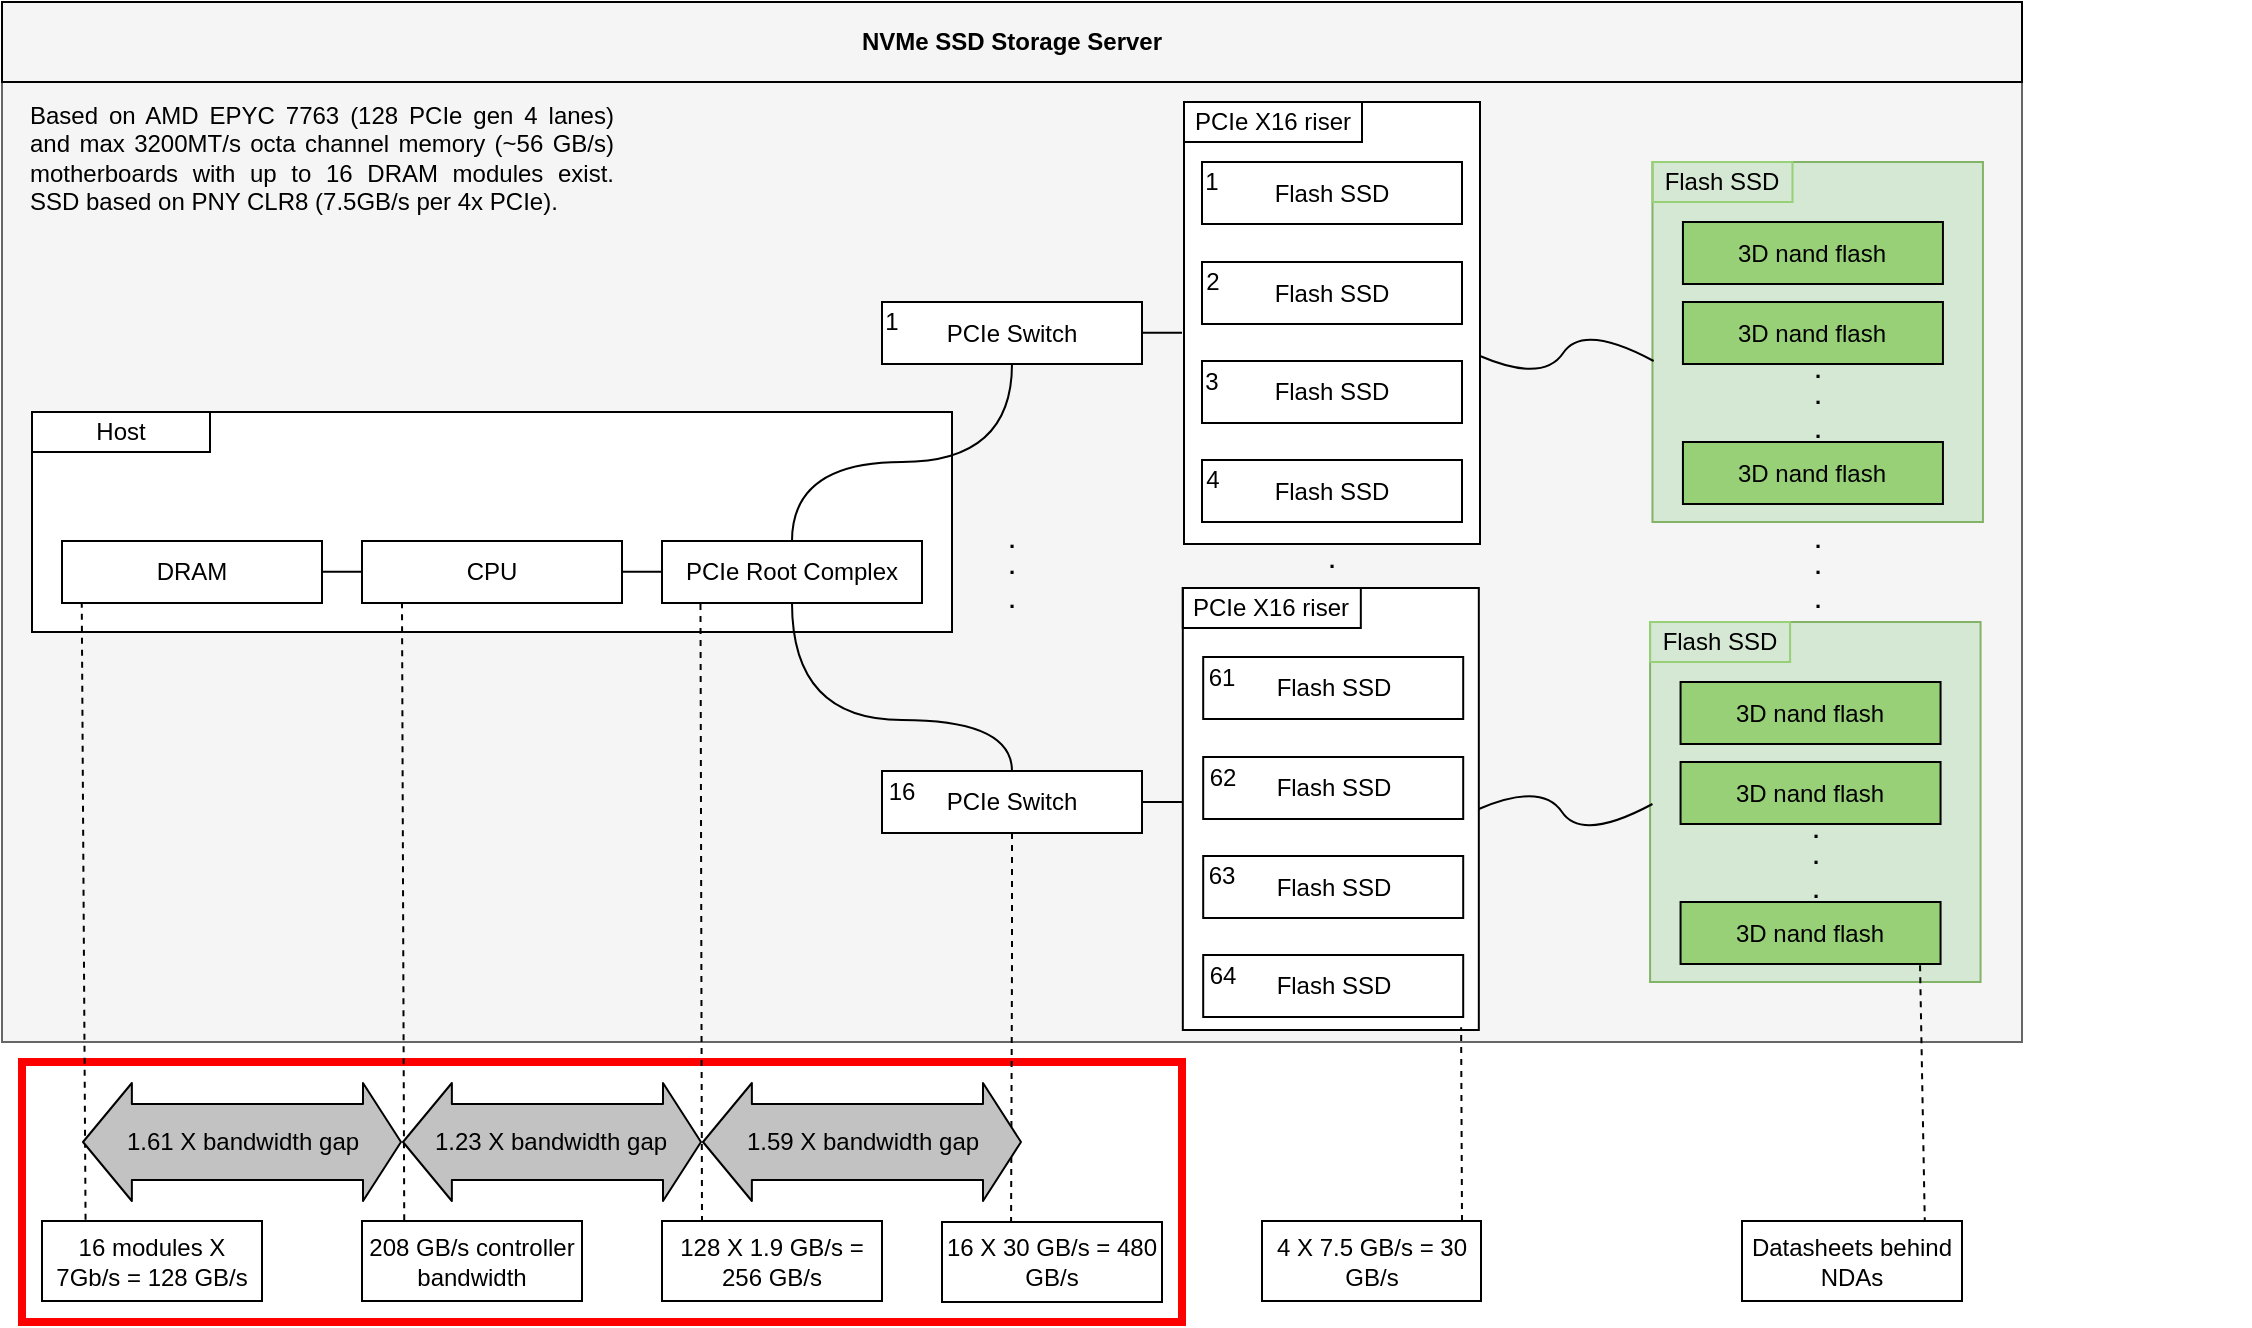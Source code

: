 <mxfile version="16.6.1" type="device"><diagram id="S2L_fBp9i6U7t1u01zK_" name="Page-1"><mxGraphModel dx="2032" dy="608" grid="1" gridSize="10" guides="1" tooltips="1" connect="1" arrows="1" fold="1" page="1" pageScale="1" pageWidth="850" pageHeight="1100" math="0" shadow="0"><root><mxCell id="0"/><mxCell id="1" parent="0"/><mxCell id="EjdWtdPvNOqtLXStAPh2-2" value="" style="rounded=0;whiteSpace=wrap;html=1;strokeColor=#666666;fontColor=#333333;fillColor=#F5F5F5;" parent="1" vertex="1"><mxGeometry x="-220" y="460" width="1010" height="520" as="geometry"/></mxCell><mxCell id="4E2g6YGwagbgMDxnG7Aj-1" value="" style="rounded=0;whiteSpace=wrap;html=1;fillColor=#FFFFFF;" vertex="1" parent="1"><mxGeometry x="-205" y="665" width="460" height="110" as="geometry"/></mxCell><mxCell id="EjdWtdPvNOqtLXStAPh2-122" value="" style="rounded=0;whiteSpace=wrap;html=1;fillColor=none;strokeColor=#FF0000;strokeWidth=4;" parent="1" vertex="1"><mxGeometry x="-210" y="990" width="580" height="130" as="geometry"/></mxCell><mxCell id="EjdWtdPvNOqtLXStAPh2-41" value="" style="group;spacing=0;spacingBottom=-2;" parent="1" vertex="1" connectable="0"><mxGeometry x="376.26" y="715.5" width="145.29" height="250" as="geometry"/></mxCell><mxCell id="EjdWtdPvNOqtLXStAPh2-76" value="" style="rounded=0;whiteSpace=wrap;html=1;fillColor=#FFFFFF;" parent="EjdWtdPvNOqtLXStAPh2-41" vertex="1"><mxGeometry x="-5.85" y="37.5" width="148" height="221" as="geometry"/></mxCell><mxCell id="EjdWtdPvNOqtLXStAPh2-81" value="PCIe X16 riser" style="text;html=1;fillColor=none;align=center;verticalAlign=middle;whiteSpace=wrap;rounded=0;strokeColor=#000000;" parent="EjdWtdPvNOqtLXStAPh2-41" vertex="1"><mxGeometry x="-5.85" y="37.5" width="89" height="20" as="geometry"/></mxCell><mxCell id="EjdWtdPvNOqtLXStAPh2-3" value="NVMe SSD Storage Server" style="text;html=1;align=center;verticalAlign=middle;whiteSpace=wrap;rounded=0;strokeColor=#000000;fillColor=#F5F5F5;fontStyle=1;" parent="1" vertex="1"><mxGeometry x="-220" y="460" width="1010" height="40" as="geometry"/></mxCell><mxCell id="EjdWtdPvNOqtLXStAPh2-4" value="f2" style="group" parent="1" vertex="1" connectable="0"><mxGeometry x="620.47" y="590" width="283.53" height="130" as="geometry"/></mxCell><mxCell id="EjdWtdPvNOqtLXStAPh2-13" value="" style="rounded=0;whiteSpace=wrap;html=1;fillColor=#d5e8d4;strokeColor=#82b366;" parent="EjdWtdPvNOqtLXStAPh2-4" vertex="1"><mxGeometry x="-15.24" y="-50" width="165.24" height="180" as="geometry"/></mxCell><mxCell id="EjdWtdPvNOqtLXStAPh2-14" value="Flash SSD" style="text;html=1;fillColor=none;align=center;verticalAlign=middle;whiteSpace=wrap;rounded=0;strokeColor=#97D077;" parent="EjdWtdPvNOqtLXStAPh2-4" vertex="1"><mxGeometry x="-15.24" y="-50" width="70" height="20" as="geometry"/></mxCell><mxCell id="EjdWtdPvNOqtLXStAPh2-6" value="f2" style="group;spacing=0;spacingBottom=-2;" parent="1" vertex="1" connectable="0"><mxGeometry x="620.47" y="610" width="132.38" height="70" as="geometry"/></mxCell><mxCell id="EjdWtdPvNOqtLXStAPh2-7" value="3D nand flash" style="rounded=0;whiteSpace=wrap;html=1;fillColor=#97D077;" parent="EjdWtdPvNOqtLXStAPh2-6" vertex="1"><mxGeometry width="130" height="31" as="geometry"/></mxCell><mxCell id="EjdWtdPvNOqtLXStAPh2-15" value="&lt;p style=&quot;line-height: 0 ; font-size: 11px&quot; align=&quot;justify&quot;&gt;&lt;font style=&quot;font-size: 11px&quot;&gt;.&lt;/font&gt;&lt;font style=&quot;font-size: 11px&quot;&gt;&lt;br&gt;&lt;/font&gt;&lt;/p&gt;&lt;p style=&quot;line-height: 50% ; font-size: 11px&quot; align=&quot;justify&quot;&gt;&lt;font style=&quot;font-size: 11px&quot;&gt;.&lt;/font&gt;&lt;font style=&quot;font-size: 11px&quot;&gt;&lt;br&gt;&lt;/font&gt;&lt;/p&gt;&lt;p style=&quot;line-height: 50% ; font-size: 11px&quot; align=&quot;justify&quot;&gt;&lt;font style=&quot;font-size: 11px&quot;&gt;.&lt;br&gt;&lt;/font&gt;&lt;/p&gt;&lt;p style=&quot;font-size: 11px&quot; align=&quot;justify&quot;&gt;&lt;/p&gt;" style="text;html=1;strokeColor=none;fillColor=none;align=center;verticalAlign=middle;whiteSpace=wrap;rounded=0;dashed=1;fontSize=7;spacing=0;fontStyle=1" parent="EjdWtdPvNOqtLXStAPh2-6" vertex="1"><mxGeometry x="2.38" y="30" width="130" height="40" as="geometry"/></mxCell><mxCell id="EjdWtdPvNOqtLXStAPh2-8" value="f2" style="group" parent="1" vertex="1" connectable="0"><mxGeometry x="620.47" y="680" width="130" height="31" as="geometry"/></mxCell><mxCell id="EjdWtdPvNOqtLXStAPh2-9" value="3D nand flash" style="rounded=0;whiteSpace=wrap;html=1;fillColor=#97D077;" parent="EjdWtdPvNOqtLXStAPh2-8" vertex="1"><mxGeometry width="130" height="31" as="geometry"/></mxCell><mxCell id="EjdWtdPvNOqtLXStAPh2-5" value="3D nand flash" style="rounded=0;whiteSpace=wrap;html=1;fillColor=#97D077;" parent="1" vertex="1"><mxGeometry x="620.47" y="570" width="130" height="31" as="geometry"/></mxCell><mxCell id="EjdWtdPvNOqtLXStAPh2-16" value="" style="rounded=0;whiteSpace=wrap;html=1;fillColor=#d5e8d4;strokeColor=#82b366;" parent="1" vertex="1"><mxGeometry x="604.04" y="770" width="165.24" height="180" as="geometry"/></mxCell><mxCell id="EjdWtdPvNOqtLXStAPh2-18" value="f2" style="group;spacing=0;spacingBottom=-2;" parent="1" vertex="1" connectable="0"><mxGeometry x="619.28" y="840" width="132.38" height="70" as="geometry"/></mxCell><mxCell id="EjdWtdPvNOqtLXStAPh2-19" value="3D nand flash" style="rounded=0;whiteSpace=wrap;html=1;fillColor=#97D077;" parent="EjdWtdPvNOqtLXStAPh2-18" vertex="1"><mxGeometry width="130" height="31" as="geometry"/></mxCell><mxCell id="EjdWtdPvNOqtLXStAPh2-20" value="&lt;p style=&quot;line-height: 0 ; font-size: 11px&quot; align=&quot;justify&quot;&gt;&lt;font style=&quot;font-size: 11px&quot;&gt;.&lt;/font&gt;&lt;font style=&quot;font-size: 11px&quot;&gt;&lt;br&gt;&lt;/font&gt;&lt;/p&gt;&lt;p style=&quot;line-height: 50% ; font-size: 11px&quot; align=&quot;justify&quot;&gt;&lt;font style=&quot;font-size: 11px&quot;&gt;.&lt;/font&gt;&lt;font style=&quot;font-size: 11px&quot;&gt;&lt;br&gt;&lt;/font&gt;&lt;/p&gt;&lt;p style=&quot;line-height: 50% ; font-size: 11px&quot; align=&quot;justify&quot;&gt;&lt;font style=&quot;font-size: 11px&quot;&gt;.&lt;br&gt;&lt;/font&gt;&lt;/p&gt;&lt;p style=&quot;font-size: 11px&quot; align=&quot;justify&quot;&gt;&lt;/p&gt;" style="text;html=1;strokeColor=none;fillColor=none;align=center;verticalAlign=middle;whiteSpace=wrap;rounded=0;dashed=1;fontSize=7;spacing=0;fontStyle=1" parent="EjdWtdPvNOqtLXStAPh2-18" vertex="1"><mxGeometry x="2.38" y="30" width="130" height="40" as="geometry"/></mxCell><mxCell id="EjdWtdPvNOqtLXStAPh2-21" value="f2" style="group" parent="1" vertex="1" connectable="0"><mxGeometry x="619.28" y="910" width="130" height="31" as="geometry"/></mxCell><mxCell id="EjdWtdPvNOqtLXStAPh2-22" value="3D nand flash" style="rounded=0;whiteSpace=wrap;html=1;fillColor=#97D077;" parent="EjdWtdPvNOqtLXStAPh2-21" vertex="1"><mxGeometry width="130" height="31" as="geometry"/></mxCell><mxCell id="EjdWtdPvNOqtLXStAPh2-23" value="3D nand flash" style="rounded=0;whiteSpace=wrap;html=1;fillColor=#97D077;" parent="1" vertex="1"><mxGeometry x="619.28" y="800" width="130" height="31" as="geometry"/></mxCell><mxCell id="EjdWtdPvNOqtLXStAPh2-44" value="" style="group" parent="1" vertex="1" connectable="0"><mxGeometry x="-40" y="729.5" width="130" height="31" as="geometry"/></mxCell><mxCell id="EjdWtdPvNOqtLXStAPh2-45" value="CPU" style="rounded=0;whiteSpace=wrap;html=1;fillColor=#FFFFFF;" parent="EjdWtdPvNOqtLXStAPh2-44" vertex="1"><mxGeometry width="130" height="31" as="geometry"/></mxCell><mxCell id="EjdWtdPvNOqtLXStAPh2-46" value="" style="group" parent="1" vertex="1" connectable="0"><mxGeometry x="-190" y="729.5" width="130" height="31" as="geometry"/></mxCell><mxCell id="EjdWtdPvNOqtLXStAPh2-47" value="DRAM" style="rounded=0;whiteSpace=wrap;html=1;fillColor=#FFFFFF;" parent="EjdWtdPvNOqtLXStAPh2-46" vertex="1"><mxGeometry width="130" height="31" as="geometry"/></mxCell><mxCell id="EjdWtdPvNOqtLXStAPh2-48" value="PCIe Switch" style="rounded=0;whiteSpace=wrap;html=1;fillColor=#FFFFFF;" parent="1" vertex="1"><mxGeometry x="220" y="610" width="130" height="31" as="geometry"/></mxCell><mxCell id="EjdWtdPvNOqtLXStAPh2-49" value="PCIe Switch" style="rounded=0;whiteSpace=wrap;html=1;fillColor=#FFFFFF;" parent="1" vertex="1"><mxGeometry x="220" y="844.5" width="130" height="31" as="geometry"/></mxCell><mxCell id="EjdWtdPvNOqtLXStAPh2-52" value="&lt;div align=&quot;justify&quot;&gt;Based on &lt;span&gt;AMD EPYC 7763 &lt;/span&gt;(128 PCIe gen 4 lanes) and max 3200MT/s octa channel memory (~56 GB/s) motherboards with up to 16 DRAM modules exist. SSD based on PNY CLR8 (7.5GB/s per 4x PCIe).&lt;span style=&quot;font-weight: normal&quot;&gt;&lt;/span&gt;&lt;/div&gt;" style="text;html=1;strokeColor=none;fillColor=none;spacing=5;spacingTop=-20;whiteSpace=wrap;overflow=hidden;rounded=0;pointerEvents=0;fontFamily=Helvetica;fontSize=12;fontColor=default;align=center;" parent="1" vertex="1"><mxGeometry x="-210" y="520" width="300" height="70" as="geometry"/></mxCell><mxCell id="EjdWtdPvNOqtLXStAPh2-53" value="" style="endArrow=none;dashed=1;html=1;rounded=0;fontFamily=Helvetica;fontSize=12;fontColor=default;exitX=0.831;exitY=0.028;exitDx=0;exitDy=0;entryX=0.921;entryY=1;entryDx=0;entryDy=0;entryPerimeter=0;exitPerimeter=0;" parent="1" source="EjdWtdPvNOqtLXStAPh2-57" target="EjdWtdPvNOqtLXStAPh2-22" edge="1"><mxGeometry width="50" height="50" relative="1" as="geometry"><mxPoint x="638.79" y="1011.5" as="sourcePoint"/><mxPoint x="638.79" y="941" as="targetPoint"/></mxGeometry></mxCell><mxCell id="EjdWtdPvNOqtLXStAPh2-55" value="" style="curved=1;endArrow=none;html=1;rounded=0;fontFamily=Helvetica;fontSize=12;fontColor=default;exitX=1;exitY=0.5;exitDx=0;exitDy=0;entryX=0;entryY=0.5;entryDx=0;entryDy=0;endFill=0;" parent="1" source="EjdWtdPvNOqtLXStAPh2-76" edge="1"><mxGeometry width="50" height="50" relative="1" as="geometry"><mxPoint x="510.0" y="935.5" as="sourcePoint"/><mxPoint x="605.23" y="861" as="targetPoint"/><Array as="points"><mxPoint x="550" y="850"/><mxPoint x="570" y="880"/></Array></mxGeometry></mxCell><mxCell id="EjdWtdPvNOqtLXStAPh2-56" value="" style="group" parent="1" vertex="1" connectable="0"><mxGeometry x="650" y="1069.5" width="110" height="40" as="geometry"/></mxCell><mxCell id="EjdWtdPvNOqtLXStAPh2-57" value="Datasheets behind NDAs" style="rounded=0;whiteSpace=wrap;html=1;" parent="EjdWtdPvNOqtLXStAPh2-56" vertex="1"><mxGeometry width="110" height="40" as="geometry"/></mxCell><mxCell id="EjdWtdPvNOqtLXStAPh2-58" value="" style="group" parent="1" vertex="1" connectable="0"><mxGeometry x="410" y="1069.5" width="109.5" height="40" as="geometry"/></mxCell><mxCell id="EjdWtdPvNOqtLXStAPh2-59" value="4 X 7.5 GB/s = 30 GB/s" style="rounded=0;whiteSpace=wrap;html=1;" parent="EjdWtdPvNOqtLXStAPh2-58" vertex="1"><mxGeometry width="109.5" height="40" as="geometry"/></mxCell><mxCell id="EjdWtdPvNOqtLXStAPh2-61" value="" style="endArrow=none;dashed=1;html=1;rounded=0;fontFamily=Helvetica;fontSize=12;fontColor=default;entryX=0.148;entryY=0.992;entryDx=0;entryDy=0;entryPerimeter=0;" parent="1" target="EjdWtdPvNOqtLXStAPh2-86" edge="1"><mxGeometry width="50" height="50" relative="1" as="geometry"><mxPoint x="130" y="1070" as="sourcePoint"/><mxPoint x="130" y="500" as="targetPoint"/></mxGeometry></mxCell><mxCell id="EjdWtdPvNOqtLXStAPh2-62" value="" style="group" parent="1" vertex="1" connectable="0"><mxGeometry x="110" y="1069.5" width="110" height="40" as="geometry"/></mxCell><mxCell id="EjdWtdPvNOqtLXStAPh2-63" value="128 X 1.9 GB/s = 256 GB/s" style="rounded=0;whiteSpace=wrap;html=1;" parent="EjdWtdPvNOqtLXStAPh2-62" vertex="1"><mxGeometry width="110" height="40" as="geometry"/></mxCell><mxCell id="EjdWtdPvNOqtLXStAPh2-64" value="" style="endArrow=none;dashed=1;html=1;rounded=0;fontFamily=Helvetica;fontSize=12;fontColor=default;exitX=0.198;exitY=-0.015;exitDx=0;exitDy=0;exitPerimeter=0;entryX=0.076;entryY=1.01;entryDx=0;entryDy=0;entryPerimeter=0;" parent="1" source="EjdWtdPvNOqtLXStAPh2-66" target="EjdWtdPvNOqtLXStAPh2-47" edge="1"><mxGeometry width="50" height="50" relative="1" as="geometry"><mxPoint x="-180" y="1060" as="sourcePoint"/><mxPoint x="-180" y="770" as="targetPoint"/></mxGeometry></mxCell><mxCell id="EjdWtdPvNOqtLXStAPh2-65" value="" style="group" parent="1" vertex="1" connectable="0"><mxGeometry x="-200" y="1069.5" width="110" height="40" as="geometry"/></mxCell><mxCell id="EjdWtdPvNOqtLXStAPh2-66" value="16 modules X 7Gb/s = 128 GB/s" style="rounded=0;whiteSpace=wrap;html=1;" parent="EjdWtdPvNOqtLXStAPh2-65" vertex="1"><mxGeometry width="110" height="40" as="geometry"/></mxCell><mxCell id="EjdWtdPvNOqtLXStAPh2-74" value="" style="rounded=0;whiteSpace=wrap;html=1;fillColor=#FFFFFF;" parent="1" vertex="1"><mxGeometry x="371" y="510" width="148" height="221" as="geometry"/></mxCell><mxCell id="EjdWtdPvNOqtLXStAPh2-24" value="" style="group" parent="1" vertex="1" connectable="0"><mxGeometry x="380" y="540" width="130" height="191" as="geometry"/></mxCell><mxCell id="EjdWtdPvNOqtLXStAPh2-25" value="Flash SSD" style="rounded=0;whiteSpace=wrap;html=1;fillColor=#FFFFFF;" parent="EjdWtdPvNOqtLXStAPh2-24" vertex="1"><mxGeometry width="130" height="31" as="geometry"/></mxCell><mxCell id="EjdWtdPvNOqtLXStAPh2-91" value="1" style="rounded=0;whiteSpace=wrap;html=1;labelBackgroundColor=none;strokeColor=none;fillColor=none;rotation=0;direction=east;" parent="EjdWtdPvNOqtLXStAPh2-24" vertex="1"><mxGeometry width="10" height="20" as="geometry"/></mxCell><mxCell id="EjdWtdPvNOqtLXStAPh2-27" value="" style="group" parent="1" vertex="1" connectable="0"><mxGeometry x="380" y="590" width="140" height="160" as="geometry"/></mxCell><mxCell id="EjdWtdPvNOqtLXStAPh2-28" value="Flash SSD" style="rounded=0;whiteSpace=wrap;html=1;fillColor=#FFFFFF;" parent="EjdWtdPvNOqtLXStAPh2-27" vertex="1"><mxGeometry width="130" height="31" as="geometry"/></mxCell><mxCell id="EjdWtdPvNOqtLXStAPh2-92" value="2" style="rounded=0;whiteSpace=wrap;html=1;labelBackgroundColor=none;strokeColor=none;fillColor=none;rotation=0;direction=east;" parent="EjdWtdPvNOqtLXStAPh2-27" vertex="1"><mxGeometry x="0.6" width="9.4" height="20" as="geometry"/></mxCell><mxCell id="EjdWtdPvNOqtLXStAPh2-136" value="&lt;font style=&quot;font-size: 11px&quot;&gt;.&lt;br&gt;&lt;/font&gt;&lt;p style=&quot;font-size: 11px&quot; align=&quot;justify&quot;&gt;&lt;/p&gt;" style="text;html=1;strokeColor=none;fillColor=none;align=center;verticalAlign=middle;whiteSpace=wrap;rounded=0;dashed=1;fontSize=7;spacing=0;fontStyle=1" parent="EjdWtdPvNOqtLXStAPh2-27" vertex="1"><mxGeometry x="-10" y="150" width="150" height="10" as="geometry"/></mxCell><mxCell id="EjdWtdPvNOqtLXStAPh2-29" value="" style="group" parent="1" vertex="1" connectable="0"><mxGeometry x="380" y="639.5" width="137.81" height="96" as="geometry"/></mxCell><mxCell id="EjdWtdPvNOqtLXStAPh2-30" value="Flash SSD" style="rounded=0;whiteSpace=wrap;html=1;fillColor=#FFFFFF;" parent="EjdWtdPvNOqtLXStAPh2-29" vertex="1"><mxGeometry width="130" height="31" as="geometry"/></mxCell><mxCell id="EjdWtdPvNOqtLXStAPh2-93" value="3" style="rounded=0;whiteSpace=wrap;html=1;labelBackgroundColor=none;strokeColor=none;fillColor=none;rotation=0;direction=east;" parent="EjdWtdPvNOqtLXStAPh2-29" vertex="1"><mxGeometry width="10" height="20" as="geometry"/></mxCell><mxCell id="EjdWtdPvNOqtLXStAPh2-31" value="" style="group" parent="1" vertex="1" connectable="0"><mxGeometry x="380" y="689" width="130" height="31" as="geometry"/></mxCell><mxCell id="EjdWtdPvNOqtLXStAPh2-32" value="Flash SSD" style="rounded=0;whiteSpace=wrap;html=1;fillColor=#FFFFFF;" parent="EjdWtdPvNOqtLXStAPh2-31" vertex="1"><mxGeometry width="130" height="31" as="geometry"/></mxCell><mxCell id="EjdWtdPvNOqtLXStAPh2-94" value="4" style="rounded=0;whiteSpace=wrap;html=1;labelBackgroundColor=none;strokeColor=none;fillColor=none;rotation=0;direction=east;" parent="EjdWtdPvNOqtLXStAPh2-31" vertex="1"><mxGeometry x="0.6" width="9.4" height="20" as="geometry"/></mxCell><mxCell id="EjdWtdPvNOqtLXStAPh2-75" value="Flash SSD" style="text;html=1;fillColor=none;align=center;verticalAlign=middle;whiteSpace=wrap;rounded=0;strokeColor=#97D077;" parent="1" vertex="1"><mxGeometry x="604.04" y="770" width="70" height="20" as="geometry"/></mxCell><mxCell id="EjdWtdPvNOqtLXStAPh2-80" value="PCIe X16 riser" style="text;html=1;fillColor=none;align=center;verticalAlign=middle;whiteSpace=wrap;rounded=0;strokeColor=#000000;" parent="1" vertex="1"><mxGeometry x="371" y="510" width="89" height="20" as="geometry"/></mxCell><mxCell id="EjdWtdPvNOqtLXStAPh2-82" value="" style="curved=1;endArrow=none;html=1;rounded=0;fontFamily=Helvetica;fontSize=12;fontColor=default;exitX=1;exitY=0.5;exitDx=0;exitDy=0;entryX=0;entryY=0.5;entryDx=0;entryDy=0;endFill=0;" parent="1" edge="1"><mxGeometry width="50" height="50" relative="1" as="geometry"><mxPoint x="519.0" y="637.0" as="sourcePoint"/><mxPoint x="605.82" y="639.5" as="targetPoint"/><Array as="points"><mxPoint x="550.59" y="650.5"/><mxPoint x="570.59" y="620.5"/></Array></mxGeometry></mxCell><mxCell id="EjdWtdPvNOqtLXStAPh2-60" value="" style="endArrow=none;dashed=1;html=1;rounded=0;fontFamily=Helvetica;fontSize=12;fontColor=default;entryX=0.197;entryY=0.996;entryDx=0;entryDy=0;entryPerimeter=0;" parent="1" edge="1"><mxGeometry width="50" height="50" relative="1" as="geometry"><mxPoint x="510" y="1069.5" as="sourcePoint"/><mxPoint x="509.566" y="972.616" as="targetPoint"/></mxGeometry></mxCell><mxCell id="EjdWtdPvNOqtLXStAPh2-38" value="Flash SSD" style="rounded=0;whiteSpace=wrap;html=1;fillColor=#FFFFFF;" parent="1" vertex="1"><mxGeometry x="380.6" y="887" width="130" height="31" as="geometry"/></mxCell><mxCell id="EjdWtdPvNOqtLXStAPh2-40" value="Flash SSD" style="rounded=0;whiteSpace=wrap;html=1;fillColor=#FFFFFF;" parent="1" vertex="1"><mxGeometry x="380.6" y="936.5" width="130" height="31" as="geometry"/></mxCell><mxCell id="EjdWtdPvNOqtLXStAPh2-34" value="Flash SSD" style="rounded=0;whiteSpace=wrap;html=1;fillColor=#FFFFFF;" parent="1" vertex="1"><mxGeometry x="380.6" y="787.5" width="130" height="31" as="geometry"/></mxCell><mxCell id="EjdWtdPvNOqtLXStAPh2-36" value="Flash SSD" style="rounded=0;whiteSpace=wrap;html=1;fillColor=#FFFFFF;" parent="1" vertex="1"><mxGeometry x="380.6" y="837.5" width="130" height="31" as="geometry"/></mxCell><mxCell id="EjdWtdPvNOqtLXStAPh2-86" value="PCIe Root Complex" style="rounded=0;whiteSpace=wrap;html=1;fillColor=#FFFFFF;" parent="1" vertex="1"><mxGeometry x="110" y="729.5" width="130" height="31" as="geometry"/></mxCell><mxCell id="EjdWtdPvNOqtLXStAPh2-95" value="61" style="rounded=0;whiteSpace=wrap;html=1;labelBackgroundColor=none;strokeColor=none;fillColor=none;rotation=0;direction=east;" parent="1" vertex="1"><mxGeometry x="380" y="787.5" width="20" height="20" as="geometry"/></mxCell><mxCell id="EjdWtdPvNOqtLXStAPh2-96" value="62" style="rounded=0;whiteSpace=wrap;html=1;labelBackgroundColor=none;strokeColor=none;fillColor=none;rotation=0;direction=east;" parent="1" vertex="1"><mxGeometry x="380.6" y="837.5" width="19.4" height="20" as="geometry"/></mxCell><mxCell id="EjdWtdPvNOqtLXStAPh2-97" value="63" style="rounded=0;whiteSpace=wrap;html=1;labelBackgroundColor=none;strokeColor=none;fillColor=none;rotation=0;direction=east;" parent="1" vertex="1"><mxGeometry x="380" y="887" width="20" height="20" as="geometry"/></mxCell><mxCell id="EjdWtdPvNOqtLXStAPh2-98" value="64" style="rounded=0;whiteSpace=wrap;html=1;labelBackgroundColor=none;strokeColor=none;fillColor=none;rotation=0;direction=east;" parent="1" vertex="1"><mxGeometry x="380.6" y="936.5" width="19.4" height="20" as="geometry"/></mxCell><mxCell id="EjdWtdPvNOqtLXStAPh2-99" value="16" style="rounded=0;whiteSpace=wrap;html=1;labelBackgroundColor=none;strokeColor=none;fillColor=none;rotation=0;direction=east;" parent="1" vertex="1"><mxGeometry x="220" y="844.5" width="20" height="20" as="geometry"/></mxCell><mxCell id="EjdWtdPvNOqtLXStAPh2-100" value="1" style="rounded=0;whiteSpace=wrap;html=1;labelBackgroundColor=none;strokeColor=none;fillColor=none;rotation=0;direction=east;" parent="1" vertex="1"><mxGeometry x="220" y="610" width="10" height="20" as="geometry"/></mxCell><mxCell id="EjdWtdPvNOqtLXStAPh2-103" value="&lt;p style=&quot;line-height: 0 ; font-size: 11px&quot; align=&quot;justify&quot;&gt;&lt;font style=&quot;font-size: 11px&quot;&gt;.&lt;/font&gt;&lt;font style=&quot;font-size: 11px&quot;&gt;&lt;br&gt;&lt;/font&gt;&lt;/p&gt;&lt;p style=&quot;line-height: 50% ; font-size: 11px&quot; align=&quot;justify&quot;&gt;&lt;font style=&quot;font-size: 11px&quot;&gt;.&lt;/font&gt;&lt;font style=&quot;font-size: 11px&quot;&gt;&lt;br&gt;&lt;/font&gt;&lt;/p&gt;&lt;p style=&quot;line-height: 50% ; font-size: 11px&quot; align=&quot;justify&quot;&gt;&lt;font style=&quot;font-size: 11px&quot;&gt;.&lt;br&gt;&lt;/font&gt;&lt;/p&gt;&lt;p style=&quot;font-size: 11px&quot; align=&quot;justify&quot;&gt;&lt;/p&gt;" style="text;html=1;strokeColor=none;fillColor=none;align=center;verticalAlign=middle;whiteSpace=wrap;rounded=0;dashed=1;fontSize=7;spacing=0;fontStyle=1" parent="1" vertex="1"><mxGeometry x="220" y="650" width="130" height="190" as="geometry"/></mxCell><mxCell id="EjdWtdPvNOqtLXStAPh2-104" value="" style="group" parent="1" vertex="1" connectable="0"><mxGeometry x="240" y="1070" width="110" height="40" as="geometry"/></mxCell><mxCell id="EjdWtdPvNOqtLXStAPh2-105" value="16 X 30 GB/s = 480 GB/s" style="rounded=0;whiteSpace=wrap;html=1;" parent="EjdWtdPvNOqtLXStAPh2-104" vertex="1"><mxGeometry x="10" width="110" height="40" as="geometry"/></mxCell><mxCell id="EjdWtdPvNOqtLXStAPh2-109" style="edgeStyle=orthogonalEdgeStyle;rounded=0;orthogonalLoop=1;jettySize=auto;html=1;exitX=0.5;exitY=1;exitDx=0;exitDy=0;fontFamily=Helvetica;fontSize=12;fontColor=default;" parent="EjdWtdPvNOqtLXStAPh2-104" source="EjdWtdPvNOqtLXStAPh2-105" target="EjdWtdPvNOqtLXStAPh2-105" edge="1"><mxGeometry relative="1" as="geometry"/></mxCell><mxCell id="EjdWtdPvNOqtLXStAPh2-106" value="" style="group" parent="1" vertex="1" connectable="0"><mxGeometry x="-40" y="1069.5" width="110" height="40" as="geometry"/></mxCell><mxCell id="EjdWtdPvNOqtLXStAPh2-107" value="208 GB/s controller bandwidth" style="rounded=0;whiteSpace=wrap;html=1;" parent="EjdWtdPvNOqtLXStAPh2-106" vertex="1"><mxGeometry width="110" height="40" as="geometry"/></mxCell><mxCell id="EjdWtdPvNOqtLXStAPh2-108" value="" style="endArrow=none;dashed=1;html=1;rounded=0;fontFamily=Helvetica;fontSize=12;fontColor=default;entryX=0.5;entryY=1;entryDx=0;entryDy=0;exitX=0.314;exitY=0.014;exitDx=0;exitDy=0;exitPerimeter=0;" parent="1" source="EjdWtdPvNOqtLXStAPh2-105" target="EjdWtdPvNOqtLXStAPh2-49" edge="1"><mxGeometry width="50" height="50" relative="1" as="geometry"><mxPoint x="239.93" y="1000.0" as="sourcePoint"/><mxPoint x="239" y="880" as="targetPoint"/><Array as="points"><mxPoint x="285" y="940"/></Array></mxGeometry></mxCell><mxCell id="EjdWtdPvNOqtLXStAPh2-116" value="" style="curved=1;endArrow=none;html=1;rounded=0;fontFamily=Helvetica;fontSize=12;fontColor=none;exitX=1;exitY=0.5;exitDx=0;exitDy=0;endFill=0;" parent="1" source="EjdWtdPvNOqtLXStAPh2-49" edge="1"><mxGeometry width="50" height="50" relative="1" as="geometry"><mxPoint x="270" y="940" as="sourcePoint"/><mxPoint x="370" y="860" as="targetPoint"/><Array as="points"><mxPoint x="360" y="860"/></Array></mxGeometry></mxCell><mxCell id="EjdWtdPvNOqtLXStAPh2-117" value="" style="curved=1;endArrow=none;html=1;rounded=0;fontFamily=Helvetica;fontSize=12;fontColor=none;exitX=1;exitY=0.5;exitDx=0;exitDy=0;endFill=0;" parent="1" edge="1"><mxGeometry width="50" height="50" relative="1" as="geometry"><mxPoint x="350" y="625.43" as="sourcePoint"/><mxPoint x="370" y="625.43" as="targetPoint"/><Array as="points"><mxPoint x="360" y="625.43"/></Array></mxGeometry></mxCell><mxCell id="EjdWtdPvNOqtLXStAPh2-118" value="" style="curved=1;endArrow=none;html=1;rounded=0;fontFamily=Helvetica;fontSize=12;fontColor=none;exitX=0.5;exitY=0;exitDx=0;exitDy=0;entryX=0.5;entryY=1;entryDx=0;entryDy=0;endFill=0;" parent="1" source="EjdWtdPvNOqtLXStAPh2-86" target="EjdWtdPvNOqtLXStAPh2-48" edge="1"><mxGeometry width="50" height="50" relative="1" as="geometry"><mxPoint x="220" y="720" as="sourcePoint"/><mxPoint x="240" y="720" as="targetPoint"/><Array as="points"><mxPoint x="175" y="690"/><mxPoint x="285" y="690"/></Array></mxGeometry></mxCell><mxCell id="EjdWtdPvNOqtLXStAPh2-120" value="" style="curved=1;endArrow=none;html=1;rounded=0;fontFamily=Helvetica;fontSize=12;fontColor=none;exitX=0.5;exitY=1;exitDx=0;exitDy=0;entryX=0.5;entryY=0;entryDx=0;entryDy=0;endFill=0;" parent="1" source="EjdWtdPvNOqtLXStAPh2-86" target="EjdWtdPvNOqtLXStAPh2-49" edge="1"><mxGeometry width="50" height="50" relative="1" as="geometry"><mxPoint x="175" y="770" as="sourcePoint"/><mxPoint x="285" y="868" as="targetPoint"/><Array as="points"><mxPoint x="175" y="819"/><mxPoint x="285" y="819"/></Array></mxGeometry></mxCell><mxCell id="EjdWtdPvNOqtLXStAPh2-121" value="" style="endArrow=none;dashed=1;html=1;rounded=0;fontFamily=Helvetica;fontSize=12;fontColor=default;exitX=0.1;exitY=-0.002;exitDx=0;exitDy=0;exitPerimeter=0;entryX=0.076;entryY=1.01;entryDx=0;entryDy=0;entryPerimeter=0;" parent="1" edge="1"><mxGeometry width="50" height="50" relative="1" as="geometry"><mxPoint x="-18.88" y="1069.11" as="sourcePoint"/><mxPoint x="-20.0" y="760.5" as="targetPoint"/></mxGeometry></mxCell><mxCell id="EjdWtdPvNOqtLXStAPh2-123" value="" style="shape=flexArrow;endArrow=classic;html=1;width=38;endSize=7.811;startArrow=block;fillColor=#C2C2C2;" parent="1" edge="1"><mxGeometry width="50" height="50" relative="1" as="geometry"><mxPoint x="290" y="1030" as="sourcePoint"/><mxPoint x="130" y="1030" as="targetPoint"/></mxGeometry></mxCell><mxCell id="EjdWtdPvNOqtLXStAPh2-125" value="1.59 X bandwidth gap" style="edgeLabel;html=1;align=center;verticalAlign=middle;resizable=0;points=[];fontSize=12;fontFamily=Helvetica;fontColor=none;labelBackgroundColor=none;" parent="EjdWtdPvNOqtLXStAPh2-123" vertex="1" connectable="0"><mxGeometry x="-0.12" y="-2" relative="1" as="geometry"><mxPoint x="-10" y="2" as="offset"/></mxGeometry></mxCell><mxCell id="EjdWtdPvNOqtLXStAPh2-126" value="" style="shape=flexArrow;endArrow=classic;html=1;width=38;endSize=7.811;startArrow=block;fillColor=#C2C2C2;" parent="1" edge="1"><mxGeometry width="50" height="50" relative="1" as="geometry"><mxPoint x="130" y="1030" as="sourcePoint"/><mxPoint x="-20" y="1030" as="targetPoint"/></mxGeometry></mxCell><mxCell id="EjdWtdPvNOqtLXStAPh2-127" value="1.23 X bandwidth gap" style="edgeLabel;html=1;align=center;verticalAlign=middle;resizable=0;points=[];fontSize=12;fontFamily=Helvetica;fontColor=none;labelBackgroundColor=none;" parent="EjdWtdPvNOqtLXStAPh2-126" vertex="1" connectable="0"><mxGeometry x="-0.12" y="-2" relative="1" as="geometry"><mxPoint x="-10" y="2" as="offset"/></mxGeometry></mxCell><mxCell id="EjdWtdPvNOqtLXStAPh2-128" value="" style="shape=flexArrow;endArrow=classic;html=1;width=38;endSize=7.811;startArrow=block;fillColor=#C2C2C2;" parent="1" edge="1"><mxGeometry width="50" height="50" relative="1" as="geometry"><mxPoint x="-20" y="1030" as="sourcePoint"/><mxPoint x="-180" y="1030" as="targetPoint"/></mxGeometry></mxCell><mxCell id="EjdWtdPvNOqtLXStAPh2-129" value="1.61 X bandwidth gap" style="edgeLabel;html=1;align=center;verticalAlign=middle;resizable=0;points=[];fontSize=12;fontFamily=Helvetica;fontColor=none;labelBackgroundColor=none;" parent="EjdWtdPvNOqtLXStAPh2-128" vertex="1" connectable="0"><mxGeometry x="-0.12" y="-2" relative="1" as="geometry"><mxPoint x="-10" y="2" as="offset"/></mxGeometry></mxCell><mxCell id="EjdWtdPvNOqtLXStAPh2-130" value="" style="curved=1;endArrow=none;html=1;rounded=0;fontFamily=Helvetica;fontSize=12;fontColor=none;exitX=1;exitY=0.5;exitDx=0;exitDy=0;endFill=0;" parent="1" edge="1"><mxGeometry width="50" height="50" relative="1" as="geometry"><mxPoint x="90" y="744.89" as="sourcePoint"/><mxPoint x="110" y="744.89" as="targetPoint"/><Array as="points"><mxPoint x="100" y="744.89"/></Array></mxGeometry></mxCell><mxCell id="EjdWtdPvNOqtLXStAPh2-133" value="" style="curved=1;endArrow=none;html=1;rounded=0;fontFamily=Helvetica;fontSize=12;fontColor=none;exitX=1;exitY=0.5;exitDx=0;exitDy=0;endFill=0;" parent="1" edge="1"><mxGeometry width="50" height="50" relative="1" as="geometry"><mxPoint x="-60" y="744.89" as="sourcePoint"/><mxPoint x="-40" y="744.89" as="targetPoint"/><Array as="points"><mxPoint x="-50" y="744.89"/></Array></mxGeometry></mxCell><mxCell id="EjdWtdPvNOqtLXStAPh2-135" value="&lt;p style=&quot;line-height: 0 ; font-size: 11px&quot; align=&quot;justify&quot;&gt;&lt;font style=&quot;font-size: 11px&quot;&gt;.&lt;/font&gt;&lt;font style=&quot;font-size: 11px&quot;&gt;&lt;br&gt;&lt;/font&gt;&lt;/p&gt;&lt;p style=&quot;line-height: 50% ; font-size: 11px&quot; align=&quot;justify&quot;&gt;&lt;font style=&quot;font-size: 11px&quot;&gt;.&lt;/font&gt;&lt;font style=&quot;font-size: 11px&quot;&gt;&lt;br&gt;&lt;/font&gt;&lt;/p&gt;&lt;p style=&quot;line-height: 50% ; font-size: 11px&quot; align=&quot;justify&quot;&gt;&lt;font style=&quot;font-size: 11px&quot;&gt;.&lt;br&gt;&lt;/font&gt;&lt;/p&gt;&lt;p style=&quot;font-size: 11px&quot; align=&quot;justify&quot;&gt;&lt;/p&gt;" style="text;html=1;strokeColor=none;fillColor=none;align=center;verticalAlign=middle;whiteSpace=wrap;rounded=0;dashed=1;fontSize=7;spacing=0;fontStyle=1" parent="1" vertex="1"><mxGeometry x="622.85" y="720" width="130" height="50" as="geometry"/></mxCell><mxCell id="4E2g6YGwagbgMDxnG7Aj-2" value="Host" style="text;html=1;fillColor=none;align=center;verticalAlign=middle;whiteSpace=wrap;rounded=0;strokeColor=#000000;" vertex="1" parent="1"><mxGeometry x="-205" y="665" width="89" height="20" as="geometry"/></mxCell></root></mxGraphModel></diagram></mxfile>